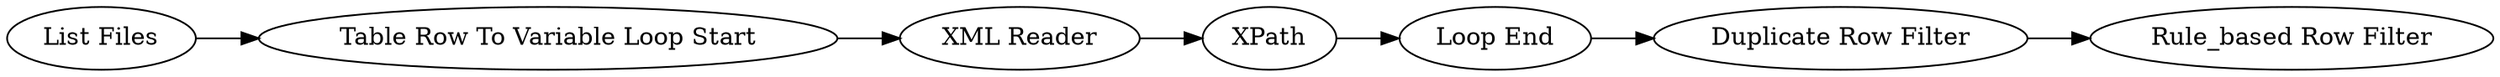 digraph {
	4 -> 5
	3 -> 4
	5 -> 6
	1 -> 2
	2 -> 3
	6 -> 7
	5 [label="Loop End"]
	1 [label="List Files"]
	7 [label="Rule_based Row Filter"]
	4 [label=XPath]
	6 [label="Duplicate Row Filter"]
	3 [label="XML Reader"]
	2 [label="Table Row To Variable Loop Start"]
	rankdir=LR
}
